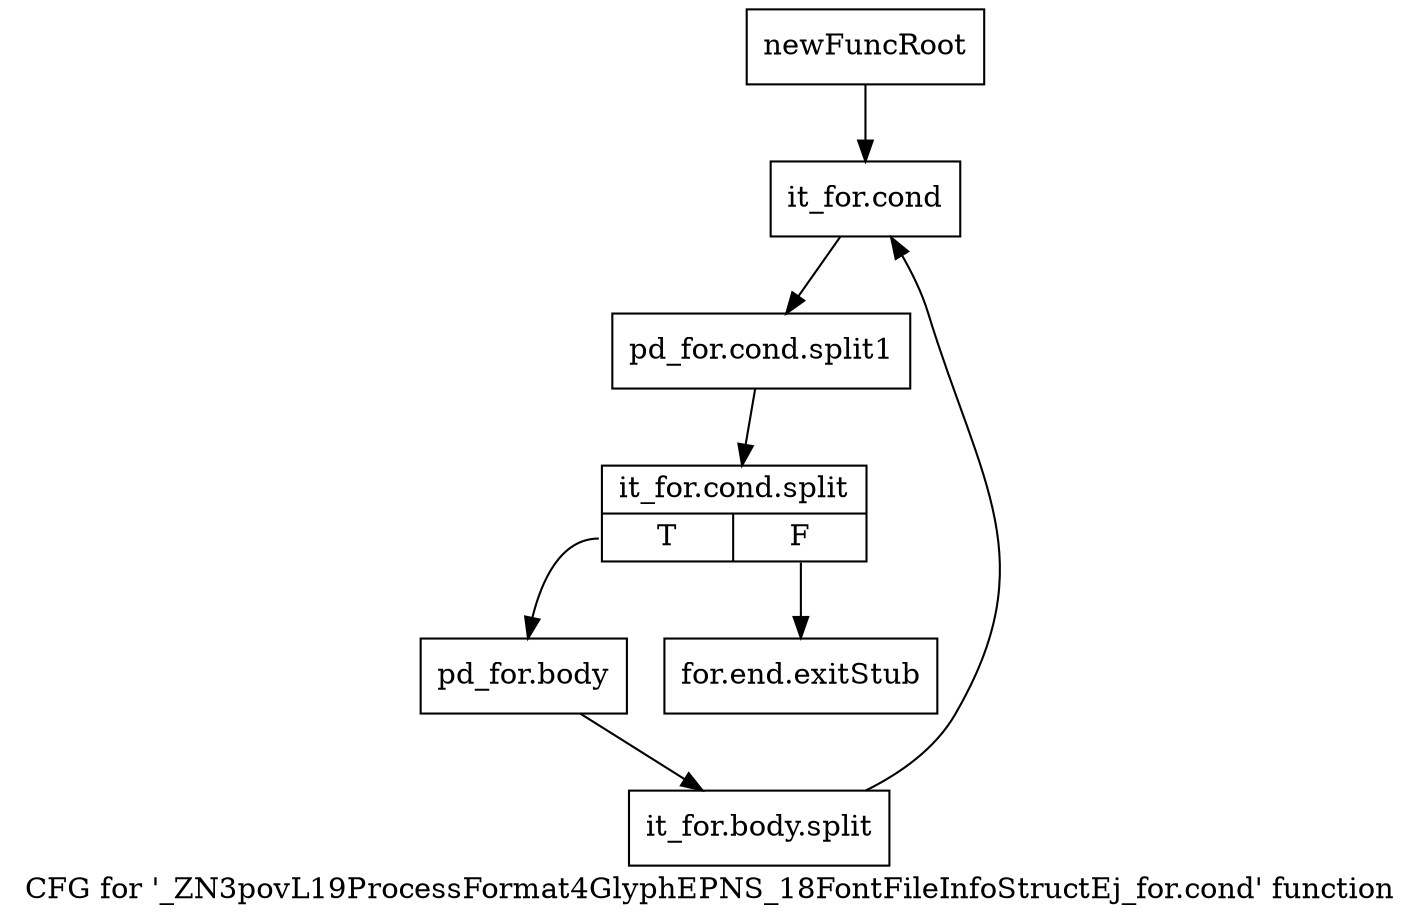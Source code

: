 digraph "CFG for '_ZN3povL19ProcessFormat4GlyphEPNS_18FontFileInfoStructEj_for.cond' function" {
	label="CFG for '_ZN3povL19ProcessFormat4GlyphEPNS_18FontFileInfoStructEj_for.cond' function";

	Node0x2db5ea0 [shape=record,label="{newFuncRoot}"];
	Node0x2db5ea0 -> Node0x2db5f40;
	Node0x2db5ef0 [shape=record,label="{for.end.exitStub}"];
	Node0x2db5f40 [shape=record,label="{it_for.cond}"];
	Node0x2db5f40 -> Node0x3a04630;
	Node0x3a04630 [shape=record,label="{pd_for.cond.split1}"];
	Node0x3a04630 -> Node0x3a02620;
	Node0x3a02620 [shape=record,label="{it_for.cond.split|{<s0>T|<s1>F}}"];
	Node0x3a02620:s0 -> Node0x2db5f90;
	Node0x3a02620:s1 -> Node0x2db5ef0;
	Node0x2db5f90 [shape=record,label="{pd_for.body}"];
	Node0x2db5f90 -> Node0x3876d50;
	Node0x3876d50 [shape=record,label="{it_for.body.split}"];
	Node0x3876d50 -> Node0x2db5f40;
}
